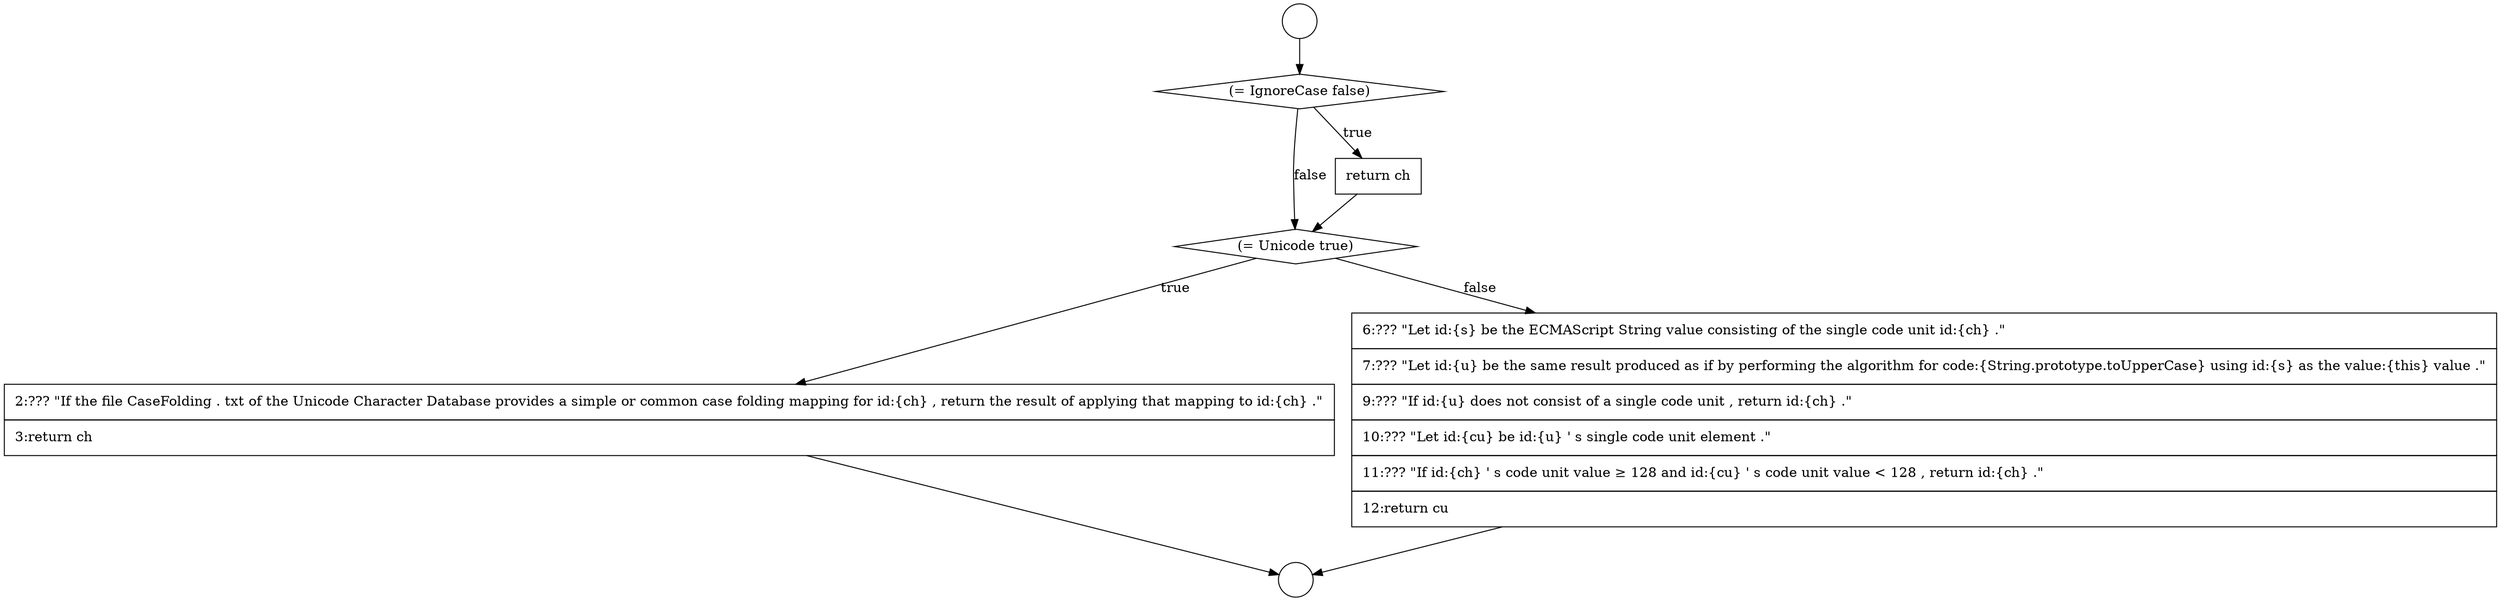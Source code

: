 digraph {
  node12865 [shape=none, margin=0, label=<<font color="black">
    <table border="0" cellborder="1" cellspacing="0" cellpadding="10">
      <tr><td align="left">2:??? &quot;If the file CaseFolding . txt of the Unicode Character Database provides a simple or common case folding mapping for id:{ch} , return the result of applying that mapping to id:{ch} .&quot;</td></tr>
      <tr><td align="left">3:return ch</td></tr>
    </table>
  </font>> color="black" fillcolor="white" style=filled]
  node12864 [shape=diamond, label=<<font color="black">(= Unicode true)</font>> color="black" fillcolor="white" style=filled]
  node12860 [shape=circle label=" " color="black" fillcolor="white" style=filled]
  node12862 [shape=diamond, label=<<font color="black">(= IgnoreCase false)</font>> color="black" fillcolor="white" style=filled]
  node12861 [shape=circle label=" " color="black" fillcolor="white" style=filled]
  node12866 [shape=none, margin=0, label=<<font color="black">
    <table border="0" cellborder="1" cellspacing="0" cellpadding="10">
      <tr><td align="left">6:??? &quot;Let id:{s} be the ECMAScript String value consisting of the single code unit id:{ch} .&quot;</td></tr>
      <tr><td align="left">7:??? &quot;Let id:{u} be the same result produced as if by performing the algorithm for code:{String.prototype.toUpperCase} using id:{s} as the value:{this} value .&quot;</td></tr>
      <tr><td align="left">9:??? &quot;If id:{u} does not consist of a single code unit , return id:{ch} .&quot;</td></tr>
      <tr><td align="left">10:??? &quot;Let id:{cu} be id:{u} ' s single code unit element .&quot;</td></tr>
      <tr><td align="left">11:??? &quot;If id:{ch} ' s code unit value &ge; 128 and id:{cu} ' s code unit value &lt; 128 , return id:{ch} .&quot;</td></tr>
      <tr><td align="left">12:return cu</td></tr>
    </table>
  </font>> color="black" fillcolor="white" style=filled]
  node12863 [shape=none, margin=0, label=<<font color="black">
    <table border="0" cellborder="1" cellspacing="0" cellpadding="10">
      <tr><td align="left">return ch</td></tr>
    </table>
  </font>> color="black" fillcolor="white" style=filled]
  node12866 -> node12861 [ color="black"]
  node12860 -> node12862 [ color="black"]
  node12864 -> node12865 [label=<<font color="black">true</font>> color="black"]
  node12864 -> node12866 [label=<<font color="black">false</font>> color="black"]
  node12863 -> node12864 [ color="black"]
  node12865 -> node12861 [ color="black"]
  node12862 -> node12863 [label=<<font color="black">true</font>> color="black"]
  node12862 -> node12864 [label=<<font color="black">false</font>> color="black"]
}
